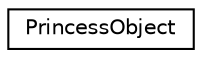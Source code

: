 digraph "Graphical Class Hierarchy"
{
  edge [fontname="Helvetica",fontsize="10",labelfontname="Helvetica",labelfontsize="10"];
  node [fontname="Helvetica",fontsize="10",shape=record];
  rankdir="LR";
  Node1 [label="PrincessObject",height=0.2,width=0.4,color="black", fillcolor="white", style="filled",URL="$classPrincessObject.html"];
}

